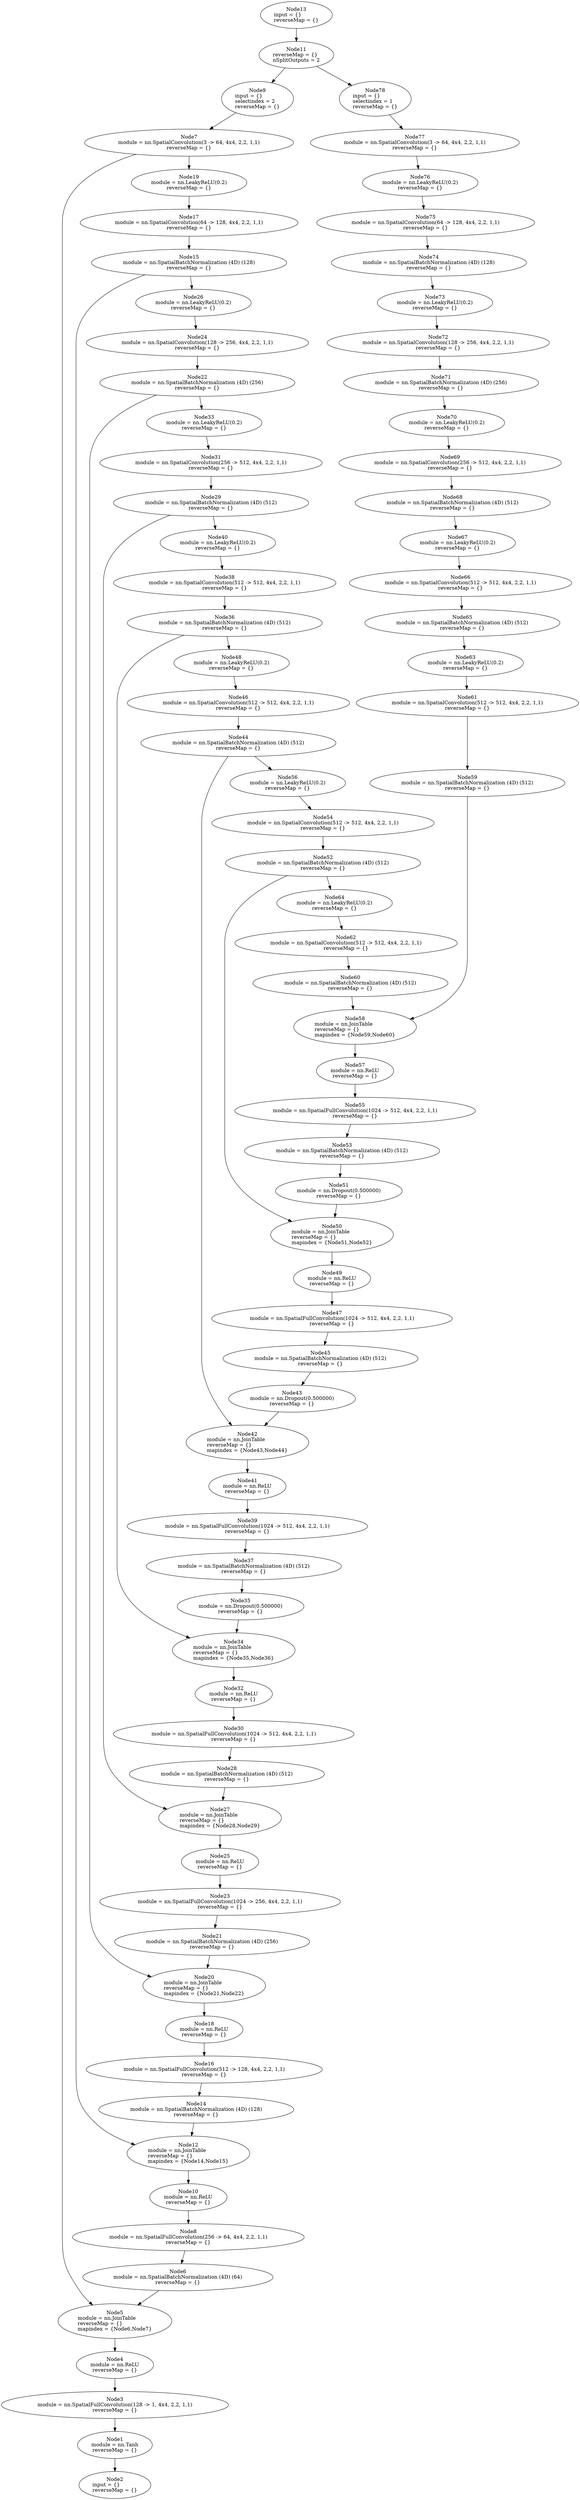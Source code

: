 digraph G {
	graph [bb="0,0,1256,6996"];
	node [label="\N",
		shape=oval
	];
	n1	 [height=1.041,
		label="Node1\nmodule = nn.Tanh\lreverseMap = {}",
		pos="248,150",
		tooltip="[[C]]:-1_",
		width=2.3354];
	n2	 [height=1.041,
		label="Node2\ninput = {}\lreverseMap = {}",
		pos="248,38",
		tooltip="[[C]]:-1_",
		width=2.1497];
	n1 -> n2	 [pos="e,248,75.844 248,112.37 248,103.93 248,94.829 248,86.011"];
	n3	 [height=1.041,
		label="Node3\nmodule = nn.SpatialFullConvolution(128 -> 1, 4x4, 2,2, 1,1)\lreverseMap = {}",
		pos="248,262",
		tooltip="[[C]]:-1_",
		width=6.8916];
	n3 -> n1	 [pos="e,248,187.84 248,224.37 248,215.93 248,206.83 248,198.01"];
	n4	 [height=1.041,
		label="Node4\nmodule = nn.ReLU\lreverseMap = {}",
		pos="248,374",
		tooltip="[[C]]:-1_",
		width=2.4261];
	n4 -> n3	 [pos="e,248,299.84 248,336.37 248,327.93 248,318.83 248,310.01"];
	n5	 [height=1.3356,
		label="Node5\nmodule = nn.JoinTable\lreverseMap = {}\lmapindex = {Node6,Node7}",
		pos="248,496",
		tooltip="[[C]]:-1_",
		width=3.4507];
	n5 -> n4	 [pos="e,248,411.72 248,447.57 248,439.1 248,430.27 248,421.81"];
	n6	 [height=1.041,
		label="Node6\nmodule = nn.SpatialBatchNormalization (4D) (64)\lreverseMap = {}",
		pos="377,618",
		tooltip="[[C]]:-1_",
		width=5.7624];
	n6 -> n5	 [pos="e,294.88,540.61 338.3,581 326.99,570.48 314.41,558.78 302.33,547.54"];
	n7	 [height=1.041,
		label="Node7\nmodule = nn.SpatialConvolution(3 -> 64, 4x4, 2,2, 1,1)\lreverseMap = {}",
		pos="406,6592",
		tooltip="[[C]]:-1_",
		width=6.3388];
	n7 -> n5	 [pos="e,193.61,539.46 308.43,6558 225.23,6523 119,6458.8 119,6359 119,6359 119,6359 119,729 119,660.32 124.59,638.85 160,580 167.14,568.13 \
176.45,556.86 186.33,546.67"];
	n19	 [height=1.041,
		label="Node19\nmodule = nn.LeakyReLU(0.2)\lreverseMap = {}",
		pos="406,6470",
		tooltip="[[C]]:-1_",
		width=3.6126];
	n7 -> n19	 [pos="e,406,6507.8 406,6554.3 406,6542.9 406,6530.2 406,6518.2"];
	n8	 [height=1.041,
		label="Node8\nmodule = nn.SpatialFullConvolution(256 -> 64, 4x4, 2,2, 1,1)\lreverseMap = {}",
		pos="400,730",
		tooltip="[[C]]:-1_",
		width=7.0298];
	n8 -> n6	 [pos="e,384.63,655.47 392.34,692.37 390.54,683.74 388.59,674.43 386.71,665.44"];
	n9	 [height=1.3356,
		label="Node9\ninput = {}\lselectindex = 2\lreverseMap = {}",
		pos="460,6724",
		tooltip="[[C]]:-1_-2",
		width=2.1497];
	n9 -> n7	 [pos="e,421.14,6629.4 440.96,6677.2 435.78,6664.7 430.18,6651.2 425,6638.7"];
	n10	 [height=1.041,
		label="Node10\nmodule = nn.ReLU\lreverseMap = {}",
		pos="400,842",
		tooltip="[[C]]:-1_",
		width=2.4261];
	n10 -> n8	 [pos="e,400,767.84 400,804.37 400,795.93 400,786.83 400,778.01"];
	n11	 [height=1.041,
		label="Node11\nreverseMap = {}\lnSplitOutputs = 2",
		pos="513,6846",
		tooltip="[[C]]:-1_ split at [...ddhartha/torch/install/share/lua/5.1/nngraph/gmodule.lua]:96-mnode",
		width=2.2307];
	n11 -> n9	 [pos="e,480.22,6770.8 497.1,6809 493.08,6799.9 488.67,6789.9 484.33,6780.1"];
	n78	 [height=1.3356,
		label="Node78\ninput = {}\lselectindex = 1\lreverseMap = {}",
		pos="756,6592",
		tooltip="[[C]]:-1_-1",
		width=2.1497];
	n11 -> n78	 [pos="e,716.75,6633.7 545.27,6811.5 587.39,6767.9 661.39,6691.1 709.55,6641.2"];
	n12	 [height=1.3356,
		label="Node12\nmodule = nn.JoinTable\lreverseMap = {}\lmapindex = {Node14,Node15}",
		pos="400,964",
		tooltip="[[C]]:-1_",
		width=3.7034];
	n12 -> n10	 [pos="e,400,879.72 400,915.57 400,907.1 400,898.27 400,889.81"];
	n13	 [height=1.041,
		label="Node13\ninput = {}\lreverseMap = {}",
		pos="513,6958",
		tooltip="[[C]]:-1_",
		width=2.1497];
	n13 -> n11	 [pos="e,513,6883.8 513,6920.4 513,6911.9 513,6902.8 513,6894"];
	n14	 [height=1.041,
		label="Node14\nmodule = nn.SpatialBatchNormalization (4D) (128)\lreverseMap = {}",
		pos="421,1086",
		tooltip="[[C]]:-1_",
		width=5.9005];
	n14 -> n12	 [pos="e,408.24,1012.1 414.59,1048.3 413.13,1040 411.55,1031 409.99,1022.1"];
	n15	 [height=1.041,
		label="Node15\nmodule = nn.SpatialBatchNormalization (4D) (128)\lreverseMap = {}",
		pos="406,6246",
		tooltip="[[C]]:-1_",
		width=5.9005];
	n15 -> n12	 [pos="e,289,990.69 322.39,6211.5 250.06,6176.4 157,6113.6 157,6023 157,6023 157,6023 157,1197 157,1128.2 153.27,1099.4 199,1048 220.34,\
1024 249.68,1006.8 279.36,994.51"];
	n26	 [height=1.041,
		label="Node26\nmodule = nn.LeakyReLU(0.2)\lreverseMap = {}",
		pos="417,6134",
		tooltip="[[C]]:-1_",
		width=3.6126];
	n15 -> n26	 [pos="e,413.35,6171.5 409.66,6208.4 410.53,6199.7 411.46,6190.4 412.36,6181.4"];
	n16	 [height=1.041,
		label="Node16\nmodule = nn.SpatialFullConvolution(512 -> 128, 4x4, 2,2, 1,1)\lreverseMap = {}",
		pos="443,1198",
		tooltip="[[C]]:-1_",
		width=7.168];
	n16 -> n14	 [pos="e,428.29,1123.5 435.67,1160.4 433.95,1151.7 432.09,1142.4 430.29,1133.4"];
	n17	 [height=1.041,
		label="Node17\nmodule = nn.SpatialConvolution(64 -> 128, 4x4, 2,2, 1,1)\lreverseMap = {}",
		pos="406,6358",
		tooltip="[[C]]:-1_",
		width=6.5915];
	n17 -> n15	 [pos="e,406,6283.8 406,6320.4 406,6311.9 406,6302.8 406,6294"];
	n18	 [height=1.041,
		label="Node18\nmodule = nn.ReLU\lreverseMap = {}",
		pos="443,1310",
		tooltip="[[C]]:-1_",
		width=2.4261];
	n18 -> n16	 [pos="e,443,1235.8 443,1272.4 443,1263.9 443,1254.8 443,1246"];
	n19 -> n17	 [pos="e,406,6395.8 406,6432.4 406,6423.9 406,6414.8 406,6406"];
	n20	 [height=1.3356,
		label="Node20\nmodule = nn.JoinTable\lreverseMap = {}\lmapindex = {Node21,Node22}",
		pos="443,1432",
		tooltip="[[C]]:-1_",
		width=3.7034];
	n20 -> n18	 [pos="e,443,1347.7 443,1383.6 443,1375.1 443,1366.3 443,1357.8"];
	n21	 [height=1.041,
		label="Node21\nmodule = nn.SpatialBatchNormalization (4D) (256)\lreverseMap = {}",
		pos="464,1554",
		tooltip="[[C]]:-1_",
		width=5.9005];
	n21 -> n20	 [pos="e,451.24,1480.1 457.59,1516.3 456.13,1508 454.55,1499 452.99,1490.1"];
	n22	 [height=1.041,
		label="Node22\nmodule = nn.SpatialBatchNormalization (4D) (256)\lreverseMap = {}",
		pos="428,5910",
		tooltip="[[C]]:-1_",
		width=5.9005];
	n22 -> n20	 [pos="e,332.48,1459.1 351.38,5874.9 283.47,5839 195,5775.1 195,5687 195,5687 195,5687 195,1665 195,1595.6 195.06,1567.2 242,1516 263.71,\
1492.3 293.17,1475.2 322.85,1463"];
	n33	 [height=1.041,
		label="Node33\nmodule = nn.LeakyReLU(0.2)\lreverseMap = {}",
		pos="447,5798",
		tooltip="[[C]]:-1_",
		width=3.6126];
	n22 -> n33	 [pos="e,440.7,5835.5 434.33,5872.4 435.82,5863.7 437.42,5854.4 438.98,5845.4"];
	n23	 [height=1.041,
		label="Node23\nmodule = nn.SpatialFullConvolution(1024 -> 256, 4x4, 2,2, 1,1)\lreverseMap = {}",
		pos="485,1666",
		tooltip="[[C]]:-1_",
		width=7.2825];
	n23 -> n21	 [pos="e,470.96,1591.5 478.01,1628.4 476.36,1619.7 474.58,1610.4 472.87,1601.4"];
	n24	 [height=1.041,
		label="Node24\nmodule = nn.SpatialConvolution(128 -> 256, 4x4, 2,2, 1,1)\lreverseMap = {}",
		pos="428,6022",
		tooltip="[[C]]:-1_",
		width=6.7297];
	n24 -> n22	 [pos="e,428,5947.8 428,5984.4 428,5975.9 428,5966.8 428,5958"];
	n25	 [height=1.041,
		label="Node25\nmodule = nn.ReLU\lreverseMap = {}",
		pos="485,1778",
		tooltip="[[C]]:-1_",
		width=2.4261];
	n25 -> n23	 [pos="e,485,1703.8 485,1740.4 485,1731.9 485,1722.8 485,1714"];
	n26 -> n24	 [pos="e,424.32,6059.8 420.66,6096.4 421.51,6087.9 422.42,6078.8 423.3,6070"];
	n27	 [height=1.3356,
		label="Node27\nmodule = nn.JoinTable\lreverseMap = {}\lmapindex = {Node28,Node29}",
		pos="485,1900",
		tooltip="[[C]]:-1_",
		width=3.7034];
	n27 -> n25	 [pos="e,485,1815.7 485,1851.6 485,1843.1 485,1834.3 485,1825.8"];
	n28	 [height=1.041,
		label="Node28\nmodule = nn.SpatialBatchNormalization (4D) (512)\lreverseMap = {}",
		pos="504,2022",
		tooltip="[[C]]:-1_",
		width=5.9005];
	n28 -> n27	 [pos="e,492.45,1948.1 498.2,1984.3 496.88,1976 495.45,1967 494.04,1958.1"];
	n29	 [height=1.041,
		label="Node29\nmodule = nn.SpatialBatchNormalization (4D) (512)\lreverseMap = {}",
		pos="466,5574",
		tooltip="[[C]]:-1_",
		width=5.9005];
	n29 -> n27	 [pos="e,374.12,1926.9 389.38,5538.9 321.47,5503 233,5439.1 233,5351 233,5351 233,5351 233,2133 233,2063.3 234.47,2035 282,1984 304.29,\
1960.1 334.47,1942.9 364.73,1930.6"];
	n40	 [height=1.041,
		label="Node40\nmodule = nn.LeakyReLU(0.2)\lreverseMap = {}",
		pos="485,5462",
		tooltip="[[C]]:-1_",
		width=3.6126];
	n29 -> n40	 [pos="e,478.7,5499.5 472.33,5536.4 473.82,5527.7 475.42,5518.4 476.98,5509.4"];
	n30	 [height=1.041,
		label="Node30\nmodule = nn.SpatialFullConvolution(1024 -> 512, 4x4, 2,2, 1,1)\lreverseMap = {}",
		pos="523,2134",
		tooltip="[[C]]:-1_",
		width=7.2825];
	n30 -> n28	 [pos="e,510.3,2059.5 516.67,2096.4 515.18,2087.7 513.58,2078.4 512.02,2069.4"];
	n31	 [height=1.041,
		label="Node31\nmodule = nn.SpatialConvolution(256 -> 512, 4x4, 2,2, 1,1)\lreverseMap = {}",
		pos="466,5686",
		tooltip="[[C]]:-1_",
		width=6.7297];
	n31 -> n29	 [pos="e,466,5611.8 466,5648.4 466,5639.9 466,5630.8 466,5622"];
	n32	 [height=1.041,
		label="Node32\nmodule = nn.ReLU\lreverseMap = {}",
		pos="523,2246",
		tooltip="[[C]]:-1_",
		width=2.4261];
	n32 -> n30	 [pos="e,523,2171.8 523,2208.4 523,2199.9 523,2190.8 523,2182"];
	n33 -> n31	 [pos="e,459.7,5723.5 453.33,5760.4 454.82,5751.7 456.42,5742.4 457.98,5733.4"];
	n34	 [height=1.3356,
		label="Node34\nmodule = nn.JoinTable\lreverseMap = {}\lmapindex = {Node35,Node36}",
		pos="523,2368",
		tooltip="[[C]]:-1_",
		width=3.7034];
	n34 -> n32	 [pos="e,523,2283.7 523,2319.6 523,2311.1 523,2302.3 523,2293.8"];
	n35	 [height=1.041,
		label="Node35\nmodule = nn.Dropout(0.500000)\lreverseMap = {}",
		pos="532,2490",
		tooltip="[[C]]:-1_",
		width=3.8416];
	n35 -> n34	 [pos="e,526.53,2416.1 529.25,2452.3 528.63,2444 527.95,2435 527.28,2426.1"];
	n36	 [height=1.041,
		label="Node36\nmodule = nn.SpatialBatchNormalization (4D) (512)\lreverseMap = {}",
		pos="504,5238",
		tooltip="[[C]]:-1_",
		width=5.9005];
	n36 -> n34	 [pos="e,437.68,2405.1 427.38,5202.9 359.47,5167 271,5103.1 271,5015 271,5015 271,5015 271,2601 271,2512 357.06,2447.8 428.59,2409.8"];
	n48	 [height=1.041,
		label="Node48\nmodule = nn.LeakyReLU(0.2)\lreverseMap = {}",
		pos="523,5126",
		tooltip="[[C]]:-1_",
		width=3.6126];
	n36 -> n48	 [pos="e,516.7,5163.5 510.33,5200.4 511.82,5191.7 513.42,5182.4 514.98,5173.4"];
	n37	 [height=1.041,
		label="Node37\nmodule = nn.SpatialBatchNormalization (4D) (512)\lreverseMap = {}",
		pos="551,2602",
		tooltip="[[C]]:-1_",
		width=5.9005];
	n37 -> n35	 [pos="e,538.3,2527.5 544.67,2564.4 543.18,2555.7 541.58,2546.4 540.02,2537.4"];
	n38	 [height=1.041,
		label="Node38\nmodule = nn.SpatialConvolution(512 -> 512, 4x4, 2,2, 1,1)\lreverseMap = {}",
		pos="504,5350",
		tooltip="[[C]]:-1_",
		width=6.7297];
	n38 -> n36	 [pos="e,504,5275.8 504,5312.4 504,5303.9 504,5294.8 504,5286"];
	n39	 [height=1.041,
		label="Node39\nmodule = nn.SpatialFullConvolution(1024 -> 512, 4x4, 2,2, 1,1)\lreverseMap = {}",
		pos="561,2714",
		tooltip="[[C]]:-1_",
		width=7.2825];
	n39 -> n37	 [pos="e,554.35,2639.8 557.67,2676.4 556.9,2667.9 556.08,2658.8 555.27,2650"];
	n40 -> n38	 [pos="e,497.7,5387.5 491.33,5424.4 492.82,5415.7 494.42,5406.4 495.98,5397.4"];
	n41	 [height=1.041,
		label="Node41\nmodule = nn.ReLU\lreverseMap = {}",
		pos="561,2826",
		tooltip="[[C]]:-1_",
		width=2.4261];
	n41 -> n39	 [pos="e,561,2751.8 561,2788.4 561,2779.9 561,2770.8 561,2762"];
	n42	 [height=1.3356,
		label="Node42\nmodule = nn.JoinTable\lreverseMap = {}\lmapindex = {Node43,Node44}",
		pos="561,2948",
		tooltip="[[C]]:-1_",
		width=3.7034];
	n42 -> n41	 [pos="e,561,2863.7 561,2899.6 561,2891.1 561,2882.3 561,2873.8"];
	n43	 [height=1.041,
		label="Node43\nmodule = nn.Dropout(0.500000)\lreverseMap = {}",
		pos="595,3070",
		tooltip="[[C]]:-1_",
		width=3.8416];
	n43 -> n42	 [pos="e,574.34,2996.1 584.61,3032.3 582.23,3023.9 579.65,3014.8 577.09,3005.8"];
	n44	 [height=1.041,
		label="Node44\nmodule = nn.SpatialBatchNormalization (4D) (512)\lreverseMap = {}",
		pos="540,4902",
		tooltip="[[C]]:-1_",
		width=5.9005];
	n44 -> n42	 [pos="e,491.28,2989.2 498.55,4865 456.63,4824.5 398,4754.3 398,4679 398,4679 398,4679 398,3181 398,3111.3 405.95,3088.3 447,3032 456.94,\
3018.4 469.8,3006 483.28,2995.3"];
	n56	 [height=1.041,
		label="Node56\nmodule = nn.LeakyReLU(0.2)\lreverseMap = {}",
		pos="606,4790",
		tooltip="[[C]]:-1_",
		width=3.6126];
	n44 -> n56	 [pos="e,584.23,4827.3 561.79,4864.7 567.31,4855.5 573.31,4845.5 579.05,4835.9"];
	n45	 [height=1.041,
		label="Node45\nmodule = nn.SpatialBatchNormalization (4D) (512)\lreverseMap = {}",
		pos="663,3182",
		tooltip="[[C]]:-1_",
		width=5.9005];
	n45 -> n43	 [pos="e,617.43,3107.3 640.55,3144.7 634.86,3135.5 628.68,3125.5 622.77,3115.9"];
	n46	 [height=1.041,
		label="Node46\nmodule = nn.SpatialConvolution(512 -> 512, 4x4, 2,2, 1,1)\lreverseMap = {}",
		pos="542,5014",
		tooltip="[[C]]:-1_",
		width=6.7297];
	n46 -> n44	 [pos="e,540.67,4939.8 541.33,4976.4 541.18,4967.9 541.02,4958.8 540.85,4950"];
	n47	 [height=1.041,
		label="Node47\nmodule = nn.SpatialFullConvolution(1024 -> 512, 4x4, 2,2, 1,1)\lreverseMap = {}",
		pos="688,3294",
		tooltip="[[C]]:-1_",
		width=7.2825];
	n47 -> n45	 [pos="e,671.29,3219.5 679.68,3256.4 677.71,3247.7 675.6,3238.4 673.55,3229.4"];
	n48 -> n46	 [pos="e,535.7,5051.5 529.33,5088.4 530.82,5079.7 532.42,5070.4 533.98,5061.4"];
	n49	 [height=1.041,
		label="Node49\nmodule = nn.ReLU\lreverseMap = {}",
		pos="688,3406",
		tooltip="[[C]]:-1_",
		width=2.4261];
	n49 -> n47	 [pos="e,688,3331.8 688,3368.4 688,3359.9 688,3350.8 688,3342"];
	n50	 [height=1.3356,
		label="Node50\nmodule = nn.JoinTable\lreverseMap = {}\lmapindex = {Node51,Node52}",
		pos="688,3528",
		tooltip="[[C]]:-1_",
		width=3.7034];
	n50 -> n49	 [pos="e,688,3443.7 688,3479.6 688,3471.1 688,3462.3 688,3453.8"];
	n51	 [height=1.041,
		label="Node51\nmodule = nn.Dropout(0.500000)\lreverseMap = {}",
		pos="702,3650",
		tooltip="[[C]]:-1_",
		width=3.8416];
	n51 -> n50	 [pos="e,693.49,3576.1 697.72,3612.3 696.75,3604 695.7,3595 694.66,3586.1"];
	n52	 [height=1.041,
		label="Node52\nmodule = nn.SpatialBatchNormalization (4D) (512)\lreverseMap = {}",
		pos="669,4566",
		tooltip="[[C]]:-1_",
		width=5.9005];
	n52 -> n50	 [pos="e,611.05,3567.5 606.89,4530 548.83,4492.1 471,4425.9 471,4343 471,4343 471,4343 471,3761 471,3685.2 501.65,3666.8 554,3612 568.05,\
3597.3 585.23,3584.1 602.55,3572.8"];
	n64	 [height=1.041,
		label="Node64\nmodule = nn.LeakyReLU(0.2)\lreverseMap = {}",
		pos="707,4454",
		tooltip="[[C]]:-1_",
		width=3.6126];
	n52 -> n64	 [pos="e,694.4,4491.5 681.65,4528.4 684.67,4519.7 687.92,4510.2 691.06,4501.1"];
	n53	 [height=1.041,
		label="Node53\nmodule = nn.SpatialBatchNormalization (4D) (512)\lreverseMap = {}",
		pos="736,3762",
		tooltip="[[C]]:-1_",
		width=5.9005];
	n53 -> n51	 [pos="e,713.27,3687.5 724.68,3724.4 721.98,3715.7 719.07,3706.2 716.26,3697.1"];
	n54	 [height=1.041,
		label="Node54\nmodule = nn.SpatialConvolution(512 -> 512, 4x4, 2,2, 1,1)\lreverseMap = {}",
		pos="669,4678",
		tooltip="[[C]]:-1_",
		width=6.7297];
	n54 -> n52	 [pos="e,669,4603.8 669,4640.4 669,4631.9 669,4622.8 669,4614"];
	n55	 [height=1.041,
		label="Node55\nmodule = nn.SpatialFullConvolution(1024 -> 512, 4x4, 2,2, 1,1)\lreverseMap = {}",
		pos="761,3874",
		tooltip="[[C]]:-1_",
		width=7.2825];
	n55 -> n53	 [pos="e,744.29,3799.5 752.68,3836.4 750.71,3827.7 748.6,3818.4 746.55,3809.4"];
	n56 -> n54	 [pos="e,648.11,4715.5 626.63,4753 631.85,4743.9 637.53,4734 642.98,4724.4"];
	n57	 [height=1.041,
		label="Node57\nmodule = nn.ReLU\lreverseMap = {}",
		pos="761,3986",
		tooltip="[[C]]:-1_",
		width=2.4261];
	n57 -> n55	 [pos="e,761,3911.8 761,3948.4 761,3939.9 761,3930.8 761,3922"];
	n58	 [height=1.3356,
		label="Node58\nmodule = nn.JoinTable\lreverseMap = {}\lmapindex = {Node59,Node60}",
		pos="761,4108",
		tooltip="[[C]]:-1_",
		width=3.7034];
	n58 -> n57	 [pos="e,761,4023.7 761,4059.6 761,4051.1 761,4042.3 761,4033.8"];
	n59	 [height=1.041,
		label="Node59\nmodule = nn.SpatialBatchNormalization (4D) (512)\lreverseMap = {}",
		pos="1013,4790",
		tooltip="[[C]]:-1_",
		width=5.9005];
	n59 -> n58	 [pos="e,875.99,4132.5 1013,4752.5 1013,4708.5 1013,4632.3 1013,4567 1013,4567 1013,4567 1013,4341 1013,4272.4 1018.7,4243.1 973,4192 949.91,\
4166.2 917.8,4148.3 885.54,4136"];
	n60	 [height=1.041,
		label="Node60\nmodule = nn.SpatialBatchNormalization (4D) (512)\lreverseMap = {}",
		pos="752,4230",
		tooltip="[[C]]:-1_",
		width=5.9005];
	n60 -> n58	 [pos="e,757.47,4156.1 754.75,4192.3 755.37,4184 756.05,4175 756.72,4166.1"];
	n61	 [height=1.041,
		label="Node61\nmodule = nn.SpatialConvolution(512 -> 512, 4x4, 2,2, 1,1)\lreverseMap = {}",
		pos="1013,4902",
		tooltip="[[C]]:-1_",
		width=6.7297];
	n61 -> n59	 [pos="e,1013,4827.8 1013,4864.4 1013,4855.9 1013,4846.8 1013,4838"];
	n62	 [height=1.041,
		label="Node62\nmodule = nn.SpatialConvolution(512 -> 512, 4x4, 2,2, 1,1)\lreverseMap = {}",
		pos="742,4342",
		tooltip="[[C]]:-1_",
		width=6.7297];
	n62 -> n60	 [pos="e,748.65,4267.8 745.33,4304.4 746.1,4295.9 746.92,4286.8 747.73,4278"];
	n63	 [height=1.041,
		label="Node63\nmodule = nn.LeakyReLU(0.2)\lreverseMap = {}",
		pos="1010,5014",
		tooltip="[[C]]:-1_",
		width=3.6126];
	n63 -> n61	 [pos="e,1012,4939.8 1011,4976.4 1011.2,4967.9 1011.5,4958.8 1011.7,4950"];
	n64 -> n62	 [pos="e,730.4,4379.5 718.65,4416.4 721.43,4407.7 724.43,4398.2 727.32,4389.1"];
	n65	 [height=1.041,
		label="Node65\nmodule = nn.SpatialBatchNormalization (4D) (512)\lreverseMap = {}",
		pos="1001,5126",
		tooltip="[[C]]:-1_",
		width=5.9005];
	n65 -> n63	 [pos="e,1007,5051.5 1004,5088.4 1004.7,5079.7 1005.5,5070.4 1006.2,5061.4"];
	n66	 [height=1.041,
		label="Node66\nmodule = nn.SpatialConvolution(512 -> 512, 4x4, 2,2, 1,1)\lreverseMap = {}",
		pos="996,5238",
		tooltip="[[C]]:-1_",
		width=6.7297];
	n66 -> n65	 [pos="e,999.33,5163.8 997.66,5200.4 998.05,5191.9 998.46,5182.8 998.86,5174"];
	n67	 [height=1.041,
		label="Node67\nmodule = nn.LeakyReLU(0.2)\lreverseMap = {}",
		pos="972,5350",
		tooltip="[[C]]:-1_",
		width=3.6126];
	n67 -> n66	 [pos="e,988.04,5275.5 979.99,5312.4 981.87,5303.7 983.91,5294.4 985.87,5285.4"];
	n68	 [height=1.041,
		label="Node68\nmodule = nn.SpatialBatchNormalization (4D) (512)\lreverseMap = {}",
		pos="963,5462",
		tooltip="[[C]]:-1_",
		width=5.9005];
	n68 -> n67	 [pos="e,969.02,5387.5 966,5424.4 966.7,5415.7 967.46,5406.4 968.2,5397.4"];
	n69	 [height=1.041,
		label="Node69\nmodule = nn.SpatialConvolution(256 -> 512, 4x4, 2,2, 1,1)\lreverseMap = {}",
		pos="958,5574",
		tooltip="[[C]]:-1_",
		width=6.7297];
	n69 -> n68	 [pos="e,961.33,5499.8 959.66,5536.4 960.05,5527.9 960.46,5518.8 960.86,5510"];
	n70	 [height=1.041,
		label="Node70\nmodule = nn.LeakyReLU(0.2)\lreverseMap = {}",
		pos="934,5686",
		tooltip="[[C]]:-1_",
		width=3.6126];
	n70 -> n69	 [pos="e,950.04,5611.5 941.99,5648.4 943.87,5639.7 945.91,5630.4 947.87,5621.4"];
	n71	 [height=1.041,
		label="Node71\nmodule = nn.SpatialBatchNormalization (4D) (256)\lreverseMap = {}",
		pos="925,5798",
		tooltip="[[C]]:-1_",
		width=5.9005];
	n71 -> n70	 [pos="e,931.02,5723.5 928,5760.4 928.7,5751.7 929.46,5742.4 930.2,5733.4"];
	n72	 [height=1.041,
		label="Node72\nmodule = nn.SpatialConvolution(128 -> 256, 4x4, 2,2, 1,1)\lreverseMap = {}",
		pos="920,5910",
		tooltip="[[C]]:-1_",
		width=6.7297];
	n72 -> n71	 [pos="e,923.33,5835.8 921.66,5872.4 922.05,5863.9 922.46,5854.8 922.86,5846"];
	n73	 [height=1.041,
		label="Node73\nmodule = nn.LeakyReLU(0.2)\lreverseMap = {}",
		pos="897,6022",
		tooltip="[[C]]:-1_",
		width=3.6126];
	n73 -> n72	 [pos="e,912.37,5947.5 904.66,5984.4 906.46,5975.7 908.41,5966.4 910.29,5957.4"];
	n74	 [height=1.041,
		label="Node74\nmodule = nn.SpatialBatchNormalization (4D) (128)\lreverseMap = {}",
		pos="890,6134",
		tooltip="[[C]]:-1_",
		width=5.9005];
	n74 -> n73	 [pos="e,894.66,6059.8 892.33,6096.4 892.87,6087.9 893.45,6078.8 894.01,6070"];
	n75	 [height=1.041,
		label="Node75\nmodule = nn.SpatialConvolution(64 -> 128, 4x4, 2,2, 1,1)\lreverseMap = {}",
		pos="887,6246",
		tooltip="[[C]]:-1_",
		width=6.5915];
	n75 -> n74	 [pos="e,889,6171.8 888,6208.4 888.23,6199.9 888.48,6190.8 888.72,6182"];
	n76	 [height=1.041,
		label="Node76\nmodule = nn.LeakyReLU(0.2)\lreverseMap = {}",
		pos="833,6358",
		tooltip="[[C]]:-1_",
		width=3.6126];
	n76 -> n75	 [pos="e,869,6283.7 850.83,6320.7 855.21,6311.8 859.95,6302.1 864.52,6292.8"];
	n77	 [height=1.041,
		label="Node77\nmodule = nn.SpatialConvolution(3 -> 64, 4x4, 2,2, 1,1)\lreverseMap = {}",
		pos="787,6470",
		tooltip="[[C]]:-1_",
		width=6.3388];
	n77 -> n76	 [pos="e,817.75,6395.5 802.32,6432.4 806,6423.6 809.99,6414 813.82,6404.9"];
	n78 -> n77	 [pos="e,777.5,6507.8 768.07,6544.3 770.35,6535.5 772.72,6526.3 774.99,6517.5"];
}

